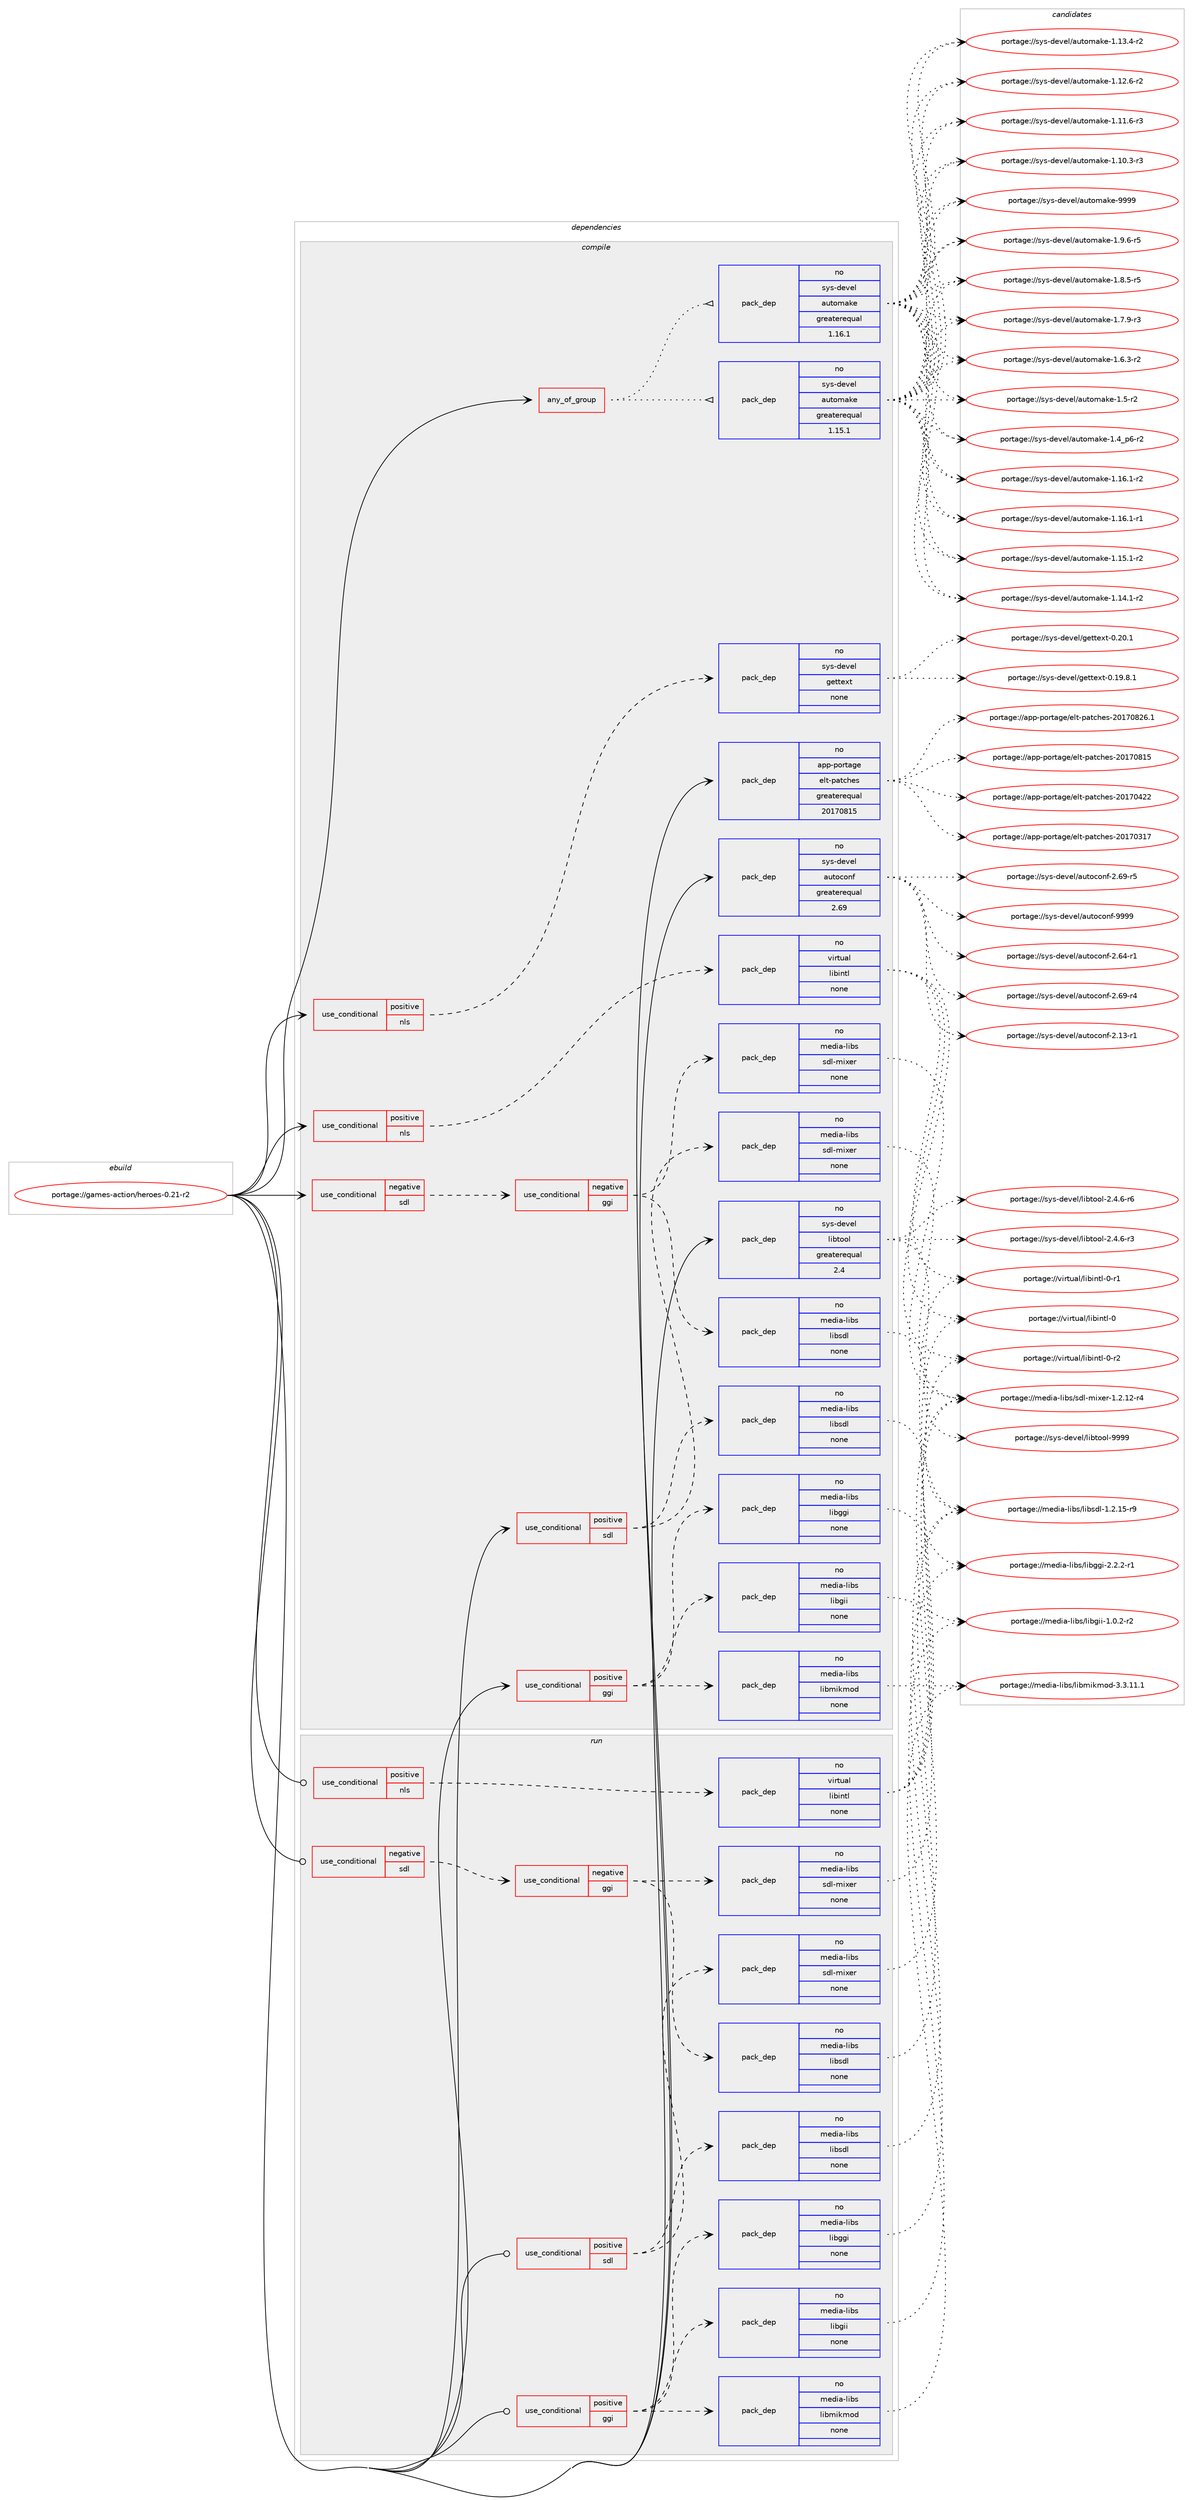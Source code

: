 digraph prolog {

# *************
# Graph options
# *************

newrank=true;
concentrate=true;
compound=true;
graph [rankdir=LR,fontname=Helvetica,fontsize=10,ranksep=1.5];#, ranksep=2.5, nodesep=0.2];
edge  [arrowhead=vee];
node  [fontname=Helvetica,fontsize=10];

# **********
# The ebuild
# **********

subgraph cluster_leftcol {
color=gray;
label=<<i>ebuild</i>>;
id [label="portage://games-action/heroes-0.21-r2", color=red, width=4, href="../games-action/heroes-0.21-r2.svg"];
}

# ****************
# The dependencies
# ****************

subgraph cluster_midcol {
color=gray;
label=<<i>dependencies</i>>;
subgraph cluster_compile {
fillcolor="#eeeeee";
style=filled;
label=<<i>compile</i>>;
subgraph any4325 {
dependency291814 [label=<<TABLE BORDER="0" CELLBORDER="1" CELLSPACING="0" CELLPADDING="4"><TR><TD CELLPADDING="10">any_of_group</TD></TR></TABLE>>, shape=none, color=red];subgraph pack226894 {
dependency291815 [label=<<TABLE BORDER="0" CELLBORDER="1" CELLSPACING="0" CELLPADDING="4" WIDTH="220"><TR><TD ROWSPAN="6" CELLPADDING="30">pack_dep</TD></TR><TR><TD WIDTH="110">no</TD></TR><TR><TD>sys-devel</TD></TR><TR><TD>automake</TD></TR><TR><TD>greaterequal</TD></TR><TR><TD>1.16.1</TD></TR></TABLE>>, shape=none, color=blue];
}
dependency291814:e -> dependency291815:w [weight=20,style="dotted",arrowhead="oinv"];
subgraph pack226895 {
dependency291816 [label=<<TABLE BORDER="0" CELLBORDER="1" CELLSPACING="0" CELLPADDING="4" WIDTH="220"><TR><TD ROWSPAN="6" CELLPADDING="30">pack_dep</TD></TR><TR><TD WIDTH="110">no</TD></TR><TR><TD>sys-devel</TD></TR><TR><TD>automake</TD></TR><TR><TD>greaterequal</TD></TR><TR><TD>1.15.1</TD></TR></TABLE>>, shape=none, color=blue];
}
dependency291814:e -> dependency291816:w [weight=20,style="dotted",arrowhead="oinv"];
}
id:e -> dependency291814:w [weight=20,style="solid",arrowhead="vee"];
subgraph cond60392 {
dependency291817 [label=<<TABLE BORDER="0" CELLBORDER="1" CELLSPACING="0" CELLPADDING="4"><TR><TD ROWSPAN="3" CELLPADDING="10">use_conditional</TD></TR><TR><TD>negative</TD></TR><TR><TD>sdl</TD></TR></TABLE>>, shape=none, color=red];
subgraph cond60393 {
dependency291818 [label=<<TABLE BORDER="0" CELLBORDER="1" CELLSPACING="0" CELLPADDING="4"><TR><TD ROWSPAN="3" CELLPADDING="10">use_conditional</TD></TR><TR><TD>negative</TD></TR><TR><TD>ggi</TD></TR></TABLE>>, shape=none, color=red];
subgraph pack226896 {
dependency291819 [label=<<TABLE BORDER="0" CELLBORDER="1" CELLSPACING="0" CELLPADDING="4" WIDTH="220"><TR><TD ROWSPAN="6" CELLPADDING="30">pack_dep</TD></TR><TR><TD WIDTH="110">no</TD></TR><TR><TD>media-libs</TD></TR><TR><TD>libsdl</TD></TR><TR><TD>none</TD></TR><TR><TD></TD></TR></TABLE>>, shape=none, color=blue];
}
dependency291818:e -> dependency291819:w [weight=20,style="dashed",arrowhead="vee"];
subgraph pack226897 {
dependency291820 [label=<<TABLE BORDER="0" CELLBORDER="1" CELLSPACING="0" CELLPADDING="4" WIDTH="220"><TR><TD ROWSPAN="6" CELLPADDING="30">pack_dep</TD></TR><TR><TD WIDTH="110">no</TD></TR><TR><TD>media-libs</TD></TR><TR><TD>sdl-mixer</TD></TR><TR><TD>none</TD></TR><TR><TD></TD></TR></TABLE>>, shape=none, color=blue];
}
dependency291818:e -> dependency291820:w [weight=20,style="dashed",arrowhead="vee"];
}
dependency291817:e -> dependency291818:w [weight=20,style="dashed",arrowhead="vee"];
}
id:e -> dependency291817:w [weight=20,style="solid",arrowhead="vee"];
subgraph cond60394 {
dependency291821 [label=<<TABLE BORDER="0" CELLBORDER="1" CELLSPACING="0" CELLPADDING="4"><TR><TD ROWSPAN="3" CELLPADDING="10">use_conditional</TD></TR><TR><TD>positive</TD></TR><TR><TD>ggi</TD></TR></TABLE>>, shape=none, color=red];
subgraph pack226898 {
dependency291822 [label=<<TABLE BORDER="0" CELLBORDER="1" CELLSPACING="0" CELLPADDING="4" WIDTH="220"><TR><TD ROWSPAN="6" CELLPADDING="30">pack_dep</TD></TR><TR><TD WIDTH="110">no</TD></TR><TR><TD>media-libs</TD></TR><TR><TD>libggi</TD></TR><TR><TD>none</TD></TR><TR><TD></TD></TR></TABLE>>, shape=none, color=blue];
}
dependency291821:e -> dependency291822:w [weight=20,style="dashed",arrowhead="vee"];
subgraph pack226899 {
dependency291823 [label=<<TABLE BORDER="0" CELLBORDER="1" CELLSPACING="0" CELLPADDING="4" WIDTH="220"><TR><TD ROWSPAN="6" CELLPADDING="30">pack_dep</TD></TR><TR><TD WIDTH="110">no</TD></TR><TR><TD>media-libs</TD></TR><TR><TD>libgii</TD></TR><TR><TD>none</TD></TR><TR><TD></TD></TR></TABLE>>, shape=none, color=blue];
}
dependency291821:e -> dependency291823:w [weight=20,style="dashed",arrowhead="vee"];
subgraph pack226900 {
dependency291824 [label=<<TABLE BORDER="0" CELLBORDER="1" CELLSPACING="0" CELLPADDING="4" WIDTH="220"><TR><TD ROWSPAN="6" CELLPADDING="30">pack_dep</TD></TR><TR><TD WIDTH="110">no</TD></TR><TR><TD>media-libs</TD></TR><TR><TD>libmikmod</TD></TR><TR><TD>none</TD></TR><TR><TD></TD></TR></TABLE>>, shape=none, color=blue];
}
dependency291821:e -> dependency291824:w [weight=20,style="dashed",arrowhead="vee"];
}
id:e -> dependency291821:w [weight=20,style="solid",arrowhead="vee"];
subgraph cond60395 {
dependency291825 [label=<<TABLE BORDER="0" CELLBORDER="1" CELLSPACING="0" CELLPADDING="4"><TR><TD ROWSPAN="3" CELLPADDING="10">use_conditional</TD></TR><TR><TD>positive</TD></TR><TR><TD>nls</TD></TR></TABLE>>, shape=none, color=red];
subgraph pack226901 {
dependency291826 [label=<<TABLE BORDER="0" CELLBORDER="1" CELLSPACING="0" CELLPADDING="4" WIDTH="220"><TR><TD ROWSPAN="6" CELLPADDING="30">pack_dep</TD></TR><TR><TD WIDTH="110">no</TD></TR><TR><TD>sys-devel</TD></TR><TR><TD>gettext</TD></TR><TR><TD>none</TD></TR><TR><TD></TD></TR></TABLE>>, shape=none, color=blue];
}
dependency291825:e -> dependency291826:w [weight=20,style="dashed",arrowhead="vee"];
}
id:e -> dependency291825:w [weight=20,style="solid",arrowhead="vee"];
subgraph cond60396 {
dependency291827 [label=<<TABLE BORDER="0" CELLBORDER="1" CELLSPACING="0" CELLPADDING="4"><TR><TD ROWSPAN="3" CELLPADDING="10">use_conditional</TD></TR><TR><TD>positive</TD></TR><TR><TD>nls</TD></TR></TABLE>>, shape=none, color=red];
subgraph pack226902 {
dependency291828 [label=<<TABLE BORDER="0" CELLBORDER="1" CELLSPACING="0" CELLPADDING="4" WIDTH="220"><TR><TD ROWSPAN="6" CELLPADDING="30">pack_dep</TD></TR><TR><TD WIDTH="110">no</TD></TR><TR><TD>virtual</TD></TR><TR><TD>libintl</TD></TR><TR><TD>none</TD></TR><TR><TD></TD></TR></TABLE>>, shape=none, color=blue];
}
dependency291827:e -> dependency291828:w [weight=20,style="dashed",arrowhead="vee"];
}
id:e -> dependency291827:w [weight=20,style="solid",arrowhead="vee"];
subgraph cond60397 {
dependency291829 [label=<<TABLE BORDER="0" CELLBORDER="1" CELLSPACING="0" CELLPADDING="4"><TR><TD ROWSPAN="3" CELLPADDING="10">use_conditional</TD></TR><TR><TD>positive</TD></TR><TR><TD>sdl</TD></TR></TABLE>>, shape=none, color=red];
subgraph pack226903 {
dependency291830 [label=<<TABLE BORDER="0" CELLBORDER="1" CELLSPACING="0" CELLPADDING="4" WIDTH="220"><TR><TD ROWSPAN="6" CELLPADDING="30">pack_dep</TD></TR><TR><TD WIDTH="110">no</TD></TR><TR><TD>media-libs</TD></TR><TR><TD>libsdl</TD></TR><TR><TD>none</TD></TR><TR><TD></TD></TR></TABLE>>, shape=none, color=blue];
}
dependency291829:e -> dependency291830:w [weight=20,style="dashed",arrowhead="vee"];
subgraph pack226904 {
dependency291831 [label=<<TABLE BORDER="0" CELLBORDER="1" CELLSPACING="0" CELLPADDING="4" WIDTH="220"><TR><TD ROWSPAN="6" CELLPADDING="30">pack_dep</TD></TR><TR><TD WIDTH="110">no</TD></TR><TR><TD>media-libs</TD></TR><TR><TD>sdl-mixer</TD></TR><TR><TD>none</TD></TR><TR><TD></TD></TR></TABLE>>, shape=none, color=blue];
}
dependency291829:e -> dependency291831:w [weight=20,style="dashed",arrowhead="vee"];
}
id:e -> dependency291829:w [weight=20,style="solid",arrowhead="vee"];
subgraph pack226905 {
dependency291832 [label=<<TABLE BORDER="0" CELLBORDER="1" CELLSPACING="0" CELLPADDING="4" WIDTH="220"><TR><TD ROWSPAN="6" CELLPADDING="30">pack_dep</TD></TR><TR><TD WIDTH="110">no</TD></TR><TR><TD>app-portage</TD></TR><TR><TD>elt-patches</TD></TR><TR><TD>greaterequal</TD></TR><TR><TD>20170815</TD></TR></TABLE>>, shape=none, color=blue];
}
id:e -> dependency291832:w [weight=20,style="solid",arrowhead="vee"];
subgraph pack226906 {
dependency291833 [label=<<TABLE BORDER="0" CELLBORDER="1" CELLSPACING="0" CELLPADDING="4" WIDTH="220"><TR><TD ROWSPAN="6" CELLPADDING="30">pack_dep</TD></TR><TR><TD WIDTH="110">no</TD></TR><TR><TD>sys-devel</TD></TR><TR><TD>autoconf</TD></TR><TR><TD>greaterequal</TD></TR><TR><TD>2.69</TD></TR></TABLE>>, shape=none, color=blue];
}
id:e -> dependency291833:w [weight=20,style="solid",arrowhead="vee"];
subgraph pack226907 {
dependency291834 [label=<<TABLE BORDER="0" CELLBORDER="1" CELLSPACING="0" CELLPADDING="4" WIDTH="220"><TR><TD ROWSPAN="6" CELLPADDING="30">pack_dep</TD></TR><TR><TD WIDTH="110">no</TD></TR><TR><TD>sys-devel</TD></TR><TR><TD>libtool</TD></TR><TR><TD>greaterequal</TD></TR><TR><TD>2.4</TD></TR></TABLE>>, shape=none, color=blue];
}
id:e -> dependency291834:w [weight=20,style="solid",arrowhead="vee"];
}
subgraph cluster_compileandrun {
fillcolor="#eeeeee";
style=filled;
label=<<i>compile and run</i>>;
}
subgraph cluster_run {
fillcolor="#eeeeee";
style=filled;
label=<<i>run</i>>;
subgraph cond60398 {
dependency291835 [label=<<TABLE BORDER="0" CELLBORDER="1" CELLSPACING="0" CELLPADDING="4"><TR><TD ROWSPAN="3" CELLPADDING="10">use_conditional</TD></TR><TR><TD>negative</TD></TR><TR><TD>sdl</TD></TR></TABLE>>, shape=none, color=red];
subgraph cond60399 {
dependency291836 [label=<<TABLE BORDER="0" CELLBORDER="1" CELLSPACING="0" CELLPADDING="4"><TR><TD ROWSPAN="3" CELLPADDING="10">use_conditional</TD></TR><TR><TD>negative</TD></TR><TR><TD>ggi</TD></TR></TABLE>>, shape=none, color=red];
subgraph pack226908 {
dependency291837 [label=<<TABLE BORDER="0" CELLBORDER="1" CELLSPACING="0" CELLPADDING="4" WIDTH="220"><TR><TD ROWSPAN="6" CELLPADDING="30">pack_dep</TD></TR><TR><TD WIDTH="110">no</TD></TR><TR><TD>media-libs</TD></TR><TR><TD>libsdl</TD></TR><TR><TD>none</TD></TR><TR><TD></TD></TR></TABLE>>, shape=none, color=blue];
}
dependency291836:e -> dependency291837:w [weight=20,style="dashed",arrowhead="vee"];
subgraph pack226909 {
dependency291838 [label=<<TABLE BORDER="0" CELLBORDER="1" CELLSPACING="0" CELLPADDING="4" WIDTH="220"><TR><TD ROWSPAN="6" CELLPADDING="30">pack_dep</TD></TR><TR><TD WIDTH="110">no</TD></TR><TR><TD>media-libs</TD></TR><TR><TD>sdl-mixer</TD></TR><TR><TD>none</TD></TR><TR><TD></TD></TR></TABLE>>, shape=none, color=blue];
}
dependency291836:e -> dependency291838:w [weight=20,style="dashed",arrowhead="vee"];
}
dependency291835:e -> dependency291836:w [weight=20,style="dashed",arrowhead="vee"];
}
id:e -> dependency291835:w [weight=20,style="solid",arrowhead="odot"];
subgraph cond60400 {
dependency291839 [label=<<TABLE BORDER="0" CELLBORDER="1" CELLSPACING="0" CELLPADDING="4"><TR><TD ROWSPAN="3" CELLPADDING="10">use_conditional</TD></TR><TR><TD>positive</TD></TR><TR><TD>ggi</TD></TR></TABLE>>, shape=none, color=red];
subgraph pack226910 {
dependency291840 [label=<<TABLE BORDER="0" CELLBORDER="1" CELLSPACING="0" CELLPADDING="4" WIDTH="220"><TR><TD ROWSPAN="6" CELLPADDING="30">pack_dep</TD></TR><TR><TD WIDTH="110">no</TD></TR><TR><TD>media-libs</TD></TR><TR><TD>libggi</TD></TR><TR><TD>none</TD></TR><TR><TD></TD></TR></TABLE>>, shape=none, color=blue];
}
dependency291839:e -> dependency291840:w [weight=20,style="dashed",arrowhead="vee"];
subgraph pack226911 {
dependency291841 [label=<<TABLE BORDER="0" CELLBORDER="1" CELLSPACING="0" CELLPADDING="4" WIDTH="220"><TR><TD ROWSPAN="6" CELLPADDING="30">pack_dep</TD></TR><TR><TD WIDTH="110">no</TD></TR><TR><TD>media-libs</TD></TR><TR><TD>libgii</TD></TR><TR><TD>none</TD></TR><TR><TD></TD></TR></TABLE>>, shape=none, color=blue];
}
dependency291839:e -> dependency291841:w [weight=20,style="dashed",arrowhead="vee"];
subgraph pack226912 {
dependency291842 [label=<<TABLE BORDER="0" CELLBORDER="1" CELLSPACING="0" CELLPADDING="4" WIDTH="220"><TR><TD ROWSPAN="6" CELLPADDING="30">pack_dep</TD></TR><TR><TD WIDTH="110">no</TD></TR><TR><TD>media-libs</TD></TR><TR><TD>libmikmod</TD></TR><TR><TD>none</TD></TR><TR><TD></TD></TR></TABLE>>, shape=none, color=blue];
}
dependency291839:e -> dependency291842:w [weight=20,style="dashed",arrowhead="vee"];
}
id:e -> dependency291839:w [weight=20,style="solid",arrowhead="odot"];
subgraph cond60401 {
dependency291843 [label=<<TABLE BORDER="0" CELLBORDER="1" CELLSPACING="0" CELLPADDING="4"><TR><TD ROWSPAN="3" CELLPADDING="10">use_conditional</TD></TR><TR><TD>positive</TD></TR><TR><TD>nls</TD></TR></TABLE>>, shape=none, color=red];
subgraph pack226913 {
dependency291844 [label=<<TABLE BORDER="0" CELLBORDER="1" CELLSPACING="0" CELLPADDING="4" WIDTH="220"><TR><TD ROWSPAN="6" CELLPADDING="30">pack_dep</TD></TR><TR><TD WIDTH="110">no</TD></TR><TR><TD>virtual</TD></TR><TR><TD>libintl</TD></TR><TR><TD>none</TD></TR><TR><TD></TD></TR></TABLE>>, shape=none, color=blue];
}
dependency291843:e -> dependency291844:w [weight=20,style="dashed",arrowhead="vee"];
}
id:e -> dependency291843:w [weight=20,style="solid",arrowhead="odot"];
subgraph cond60402 {
dependency291845 [label=<<TABLE BORDER="0" CELLBORDER="1" CELLSPACING="0" CELLPADDING="4"><TR><TD ROWSPAN="3" CELLPADDING="10">use_conditional</TD></TR><TR><TD>positive</TD></TR><TR><TD>sdl</TD></TR></TABLE>>, shape=none, color=red];
subgraph pack226914 {
dependency291846 [label=<<TABLE BORDER="0" CELLBORDER="1" CELLSPACING="0" CELLPADDING="4" WIDTH="220"><TR><TD ROWSPAN="6" CELLPADDING="30">pack_dep</TD></TR><TR><TD WIDTH="110">no</TD></TR><TR><TD>media-libs</TD></TR><TR><TD>libsdl</TD></TR><TR><TD>none</TD></TR><TR><TD></TD></TR></TABLE>>, shape=none, color=blue];
}
dependency291845:e -> dependency291846:w [weight=20,style="dashed",arrowhead="vee"];
subgraph pack226915 {
dependency291847 [label=<<TABLE BORDER="0" CELLBORDER="1" CELLSPACING="0" CELLPADDING="4" WIDTH="220"><TR><TD ROWSPAN="6" CELLPADDING="30">pack_dep</TD></TR><TR><TD WIDTH="110">no</TD></TR><TR><TD>media-libs</TD></TR><TR><TD>sdl-mixer</TD></TR><TR><TD>none</TD></TR><TR><TD></TD></TR></TABLE>>, shape=none, color=blue];
}
dependency291845:e -> dependency291847:w [weight=20,style="dashed",arrowhead="vee"];
}
id:e -> dependency291845:w [weight=20,style="solid",arrowhead="odot"];
}
}

# **************
# The candidates
# **************

subgraph cluster_choices {
rank=same;
color=gray;
label=<<i>candidates</i>>;

subgraph choice226894 {
color=black;
nodesep=1;
choice115121115451001011181011084797117116111109971071014557575757 [label="portage://sys-devel/automake-9999", color=red, width=4,href="../sys-devel/automake-9999.svg"];
choice115121115451001011181011084797117116111109971071014549465746544511453 [label="portage://sys-devel/automake-1.9.6-r5", color=red, width=4,href="../sys-devel/automake-1.9.6-r5.svg"];
choice115121115451001011181011084797117116111109971071014549465646534511453 [label="portage://sys-devel/automake-1.8.5-r5", color=red, width=4,href="../sys-devel/automake-1.8.5-r5.svg"];
choice115121115451001011181011084797117116111109971071014549465546574511451 [label="portage://sys-devel/automake-1.7.9-r3", color=red, width=4,href="../sys-devel/automake-1.7.9-r3.svg"];
choice115121115451001011181011084797117116111109971071014549465446514511450 [label="portage://sys-devel/automake-1.6.3-r2", color=red, width=4,href="../sys-devel/automake-1.6.3-r2.svg"];
choice11512111545100101118101108479711711611110997107101454946534511450 [label="portage://sys-devel/automake-1.5-r2", color=red, width=4,href="../sys-devel/automake-1.5-r2.svg"];
choice115121115451001011181011084797117116111109971071014549465295112544511450 [label="portage://sys-devel/automake-1.4_p6-r2", color=red, width=4,href="../sys-devel/automake-1.4_p6-r2.svg"];
choice11512111545100101118101108479711711611110997107101454946495446494511450 [label="portage://sys-devel/automake-1.16.1-r2", color=red, width=4,href="../sys-devel/automake-1.16.1-r2.svg"];
choice11512111545100101118101108479711711611110997107101454946495446494511449 [label="portage://sys-devel/automake-1.16.1-r1", color=red, width=4,href="../sys-devel/automake-1.16.1-r1.svg"];
choice11512111545100101118101108479711711611110997107101454946495346494511450 [label="portage://sys-devel/automake-1.15.1-r2", color=red, width=4,href="../sys-devel/automake-1.15.1-r2.svg"];
choice11512111545100101118101108479711711611110997107101454946495246494511450 [label="portage://sys-devel/automake-1.14.1-r2", color=red, width=4,href="../sys-devel/automake-1.14.1-r2.svg"];
choice11512111545100101118101108479711711611110997107101454946495146524511450 [label="portage://sys-devel/automake-1.13.4-r2", color=red, width=4,href="../sys-devel/automake-1.13.4-r2.svg"];
choice11512111545100101118101108479711711611110997107101454946495046544511450 [label="portage://sys-devel/automake-1.12.6-r2", color=red, width=4,href="../sys-devel/automake-1.12.6-r2.svg"];
choice11512111545100101118101108479711711611110997107101454946494946544511451 [label="portage://sys-devel/automake-1.11.6-r3", color=red, width=4,href="../sys-devel/automake-1.11.6-r3.svg"];
choice11512111545100101118101108479711711611110997107101454946494846514511451 [label="portage://sys-devel/automake-1.10.3-r3", color=red, width=4,href="../sys-devel/automake-1.10.3-r3.svg"];
dependency291815:e -> choice115121115451001011181011084797117116111109971071014557575757:w [style=dotted,weight="100"];
dependency291815:e -> choice115121115451001011181011084797117116111109971071014549465746544511453:w [style=dotted,weight="100"];
dependency291815:e -> choice115121115451001011181011084797117116111109971071014549465646534511453:w [style=dotted,weight="100"];
dependency291815:e -> choice115121115451001011181011084797117116111109971071014549465546574511451:w [style=dotted,weight="100"];
dependency291815:e -> choice115121115451001011181011084797117116111109971071014549465446514511450:w [style=dotted,weight="100"];
dependency291815:e -> choice11512111545100101118101108479711711611110997107101454946534511450:w [style=dotted,weight="100"];
dependency291815:e -> choice115121115451001011181011084797117116111109971071014549465295112544511450:w [style=dotted,weight="100"];
dependency291815:e -> choice11512111545100101118101108479711711611110997107101454946495446494511450:w [style=dotted,weight="100"];
dependency291815:e -> choice11512111545100101118101108479711711611110997107101454946495446494511449:w [style=dotted,weight="100"];
dependency291815:e -> choice11512111545100101118101108479711711611110997107101454946495346494511450:w [style=dotted,weight="100"];
dependency291815:e -> choice11512111545100101118101108479711711611110997107101454946495246494511450:w [style=dotted,weight="100"];
dependency291815:e -> choice11512111545100101118101108479711711611110997107101454946495146524511450:w [style=dotted,weight="100"];
dependency291815:e -> choice11512111545100101118101108479711711611110997107101454946495046544511450:w [style=dotted,weight="100"];
dependency291815:e -> choice11512111545100101118101108479711711611110997107101454946494946544511451:w [style=dotted,weight="100"];
dependency291815:e -> choice11512111545100101118101108479711711611110997107101454946494846514511451:w [style=dotted,weight="100"];
}
subgraph choice226895 {
color=black;
nodesep=1;
choice115121115451001011181011084797117116111109971071014557575757 [label="portage://sys-devel/automake-9999", color=red, width=4,href="../sys-devel/automake-9999.svg"];
choice115121115451001011181011084797117116111109971071014549465746544511453 [label="portage://sys-devel/automake-1.9.6-r5", color=red, width=4,href="../sys-devel/automake-1.9.6-r5.svg"];
choice115121115451001011181011084797117116111109971071014549465646534511453 [label="portage://sys-devel/automake-1.8.5-r5", color=red, width=4,href="../sys-devel/automake-1.8.5-r5.svg"];
choice115121115451001011181011084797117116111109971071014549465546574511451 [label="portage://sys-devel/automake-1.7.9-r3", color=red, width=4,href="../sys-devel/automake-1.7.9-r3.svg"];
choice115121115451001011181011084797117116111109971071014549465446514511450 [label="portage://sys-devel/automake-1.6.3-r2", color=red, width=4,href="../sys-devel/automake-1.6.3-r2.svg"];
choice11512111545100101118101108479711711611110997107101454946534511450 [label="portage://sys-devel/automake-1.5-r2", color=red, width=4,href="../sys-devel/automake-1.5-r2.svg"];
choice115121115451001011181011084797117116111109971071014549465295112544511450 [label="portage://sys-devel/automake-1.4_p6-r2", color=red, width=4,href="../sys-devel/automake-1.4_p6-r2.svg"];
choice11512111545100101118101108479711711611110997107101454946495446494511450 [label="portage://sys-devel/automake-1.16.1-r2", color=red, width=4,href="../sys-devel/automake-1.16.1-r2.svg"];
choice11512111545100101118101108479711711611110997107101454946495446494511449 [label="portage://sys-devel/automake-1.16.1-r1", color=red, width=4,href="../sys-devel/automake-1.16.1-r1.svg"];
choice11512111545100101118101108479711711611110997107101454946495346494511450 [label="portage://sys-devel/automake-1.15.1-r2", color=red, width=4,href="../sys-devel/automake-1.15.1-r2.svg"];
choice11512111545100101118101108479711711611110997107101454946495246494511450 [label="portage://sys-devel/automake-1.14.1-r2", color=red, width=4,href="../sys-devel/automake-1.14.1-r2.svg"];
choice11512111545100101118101108479711711611110997107101454946495146524511450 [label="portage://sys-devel/automake-1.13.4-r2", color=red, width=4,href="../sys-devel/automake-1.13.4-r2.svg"];
choice11512111545100101118101108479711711611110997107101454946495046544511450 [label="portage://sys-devel/automake-1.12.6-r2", color=red, width=4,href="../sys-devel/automake-1.12.6-r2.svg"];
choice11512111545100101118101108479711711611110997107101454946494946544511451 [label="portage://sys-devel/automake-1.11.6-r3", color=red, width=4,href="../sys-devel/automake-1.11.6-r3.svg"];
choice11512111545100101118101108479711711611110997107101454946494846514511451 [label="portage://sys-devel/automake-1.10.3-r3", color=red, width=4,href="../sys-devel/automake-1.10.3-r3.svg"];
dependency291816:e -> choice115121115451001011181011084797117116111109971071014557575757:w [style=dotted,weight="100"];
dependency291816:e -> choice115121115451001011181011084797117116111109971071014549465746544511453:w [style=dotted,weight="100"];
dependency291816:e -> choice115121115451001011181011084797117116111109971071014549465646534511453:w [style=dotted,weight="100"];
dependency291816:e -> choice115121115451001011181011084797117116111109971071014549465546574511451:w [style=dotted,weight="100"];
dependency291816:e -> choice115121115451001011181011084797117116111109971071014549465446514511450:w [style=dotted,weight="100"];
dependency291816:e -> choice11512111545100101118101108479711711611110997107101454946534511450:w [style=dotted,weight="100"];
dependency291816:e -> choice115121115451001011181011084797117116111109971071014549465295112544511450:w [style=dotted,weight="100"];
dependency291816:e -> choice11512111545100101118101108479711711611110997107101454946495446494511450:w [style=dotted,weight="100"];
dependency291816:e -> choice11512111545100101118101108479711711611110997107101454946495446494511449:w [style=dotted,weight="100"];
dependency291816:e -> choice11512111545100101118101108479711711611110997107101454946495346494511450:w [style=dotted,weight="100"];
dependency291816:e -> choice11512111545100101118101108479711711611110997107101454946495246494511450:w [style=dotted,weight="100"];
dependency291816:e -> choice11512111545100101118101108479711711611110997107101454946495146524511450:w [style=dotted,weight="100"];
dependency291816:e -> choice11512111545100101118101108479711711611110997107101454946495046544511450:w [style=dotted,weight="100"];
dependency291816:e -> choice11512111545100101118101108479711711611110997107101454946494946544511451:w [style=dotted,weight="100"];
dependency291816:e -> choice11512111545100101118101108479711711611110997107101454946494846514511451:w [style=dotted,weight="100"];
}
subgraph choice226896 {
color=black;
nodesep=1;
choice1091011001059745108105981154710810598115100108454946504649534511457 [label="portage://media-libs/libsdl-1.2.15-r9", color=red, width=4,href="../media-libs/libsdl-1.2.15-r9.svg"];
dependency291819:e -> choice1091011001059745108105981154710810598115100108454946504649534511457:w [style=dotted,weight="100"];
}
subgraph choice226897 {
color=black;
nodesep=1;
choice1091011001059745108105981154711510010845109105120101114454946504649504511452 [label="portage://media-libs/sdl-mixer-1.2.12-r4", color=red, width=4,href="../media-libs/sdl-mixer-1.2.12-r4.svg"];
dependency291820:e -> choice1091011001059745108105981154711510010845109105120101114454946504649504511452:w [style=dotted,weight="100"];
}
subgraph choice226898 {
color=black;
nodesep=1;
choice10910110010597451081059811547108105981031031054550465046504511449 [label="portage://media-libs/libggi-2.2.2-r1", color=red, width=4,href="../media-libs/libggi-2.2.2-r1.svg"];
dependency291822:e -> choice10910110010597451081059811547108105981031031054550465046504511449:w [style=dotted,weight="100"];
}
subgraph choice226899 {
color=black;
nodesep=1;
choice10910110010597451081059811547108105981031051054549464846504511450 [label="portage://media-libs/libgii-1.0.2-r2", color=red, width=4,href="../media-libs/libgii-1.0.2-r2.svg"];
dependency291823:e -> choice10910110010597451081059811547108105981031051054549464846504511450:w [style=dotted,weight="100"];
}
subgraph choice226900 {
color=black;
nodesep=1;
choice1091011001059745108105981154710810598109105107109111100455146514649494649 [label="portage://media-libs/libmikmod-3.3.11.1", color=red, width=4,href="../media-libs/libmikmod-3.3.11.1.svg"];
dependency291824:e -> choice1091011001059745108105981154710810598109105107109111100455146514649494649:w [style=dotted,weight="100"];
}
subgraph choice226901 {
color=black;
nodesep=1;
choice115121115451001011181011084710310111611610112011645484650484649 [label="portage://sys-devel/gettext-0.20.1", color=red, width=4,href="../sys-devel/gettext-0.20.1.svg"];
choice1151211154510010111810110847103101116116101120116454846495746564649 [label="portage://sys-devel/gettext-0.19.8.1", color=red, width=4,href="../sys-devel/gettext-0.19.8.1.svg"];
dependency291826:e -> choice115121115451001011181011084710310111611610112011645484650484649:w [style=dotted,weight="100"];
dependency291826:e -> choice1151211154510010111810110847103101116116101120116454846495746564649:w [style=dotted,weight="100"];
}
subgraph choice226902 {
color=black;
nodesep=1;
choice11810511411611797108471081059810511011610845484511450 [label="portage://virtual/libintl-0-r2", color=red, width=4,href="../virtual/libintl-0-r2.svg"];
choice11810511411611797108471081059810511011610845484511449 [label="portage://virtual/libintl-0-r1", color=red, width=4,href="../virtual/libintl-0-r1.svg"];
choice1181051141161179710847108105981051101161084548 [label="portage://virtual/libintl-0", color=red, width=4,href="../virtual/libintl-0.svg"];
dependency291828:e -> choice11810511411611797108471081059810511011610845484511450:w [style=dotted,weight="100"];
dependency291828:e -> choice11810511411611797108471081059810511011610845484511449:w [style=dotted,weight="100"];
dependency291828:e -> choice1181051141161179710847108105981051101161084548:w [style=dotted,weight="100"];
}
subgraph choice226903 {
color=black;
nodesep=1;
choice1091011001059745108105981154710810598115100108454946504649534511457 [label="portage://media-libs/libsdl-1.2.15-r9", color=red, width=4,href="../media-libs/libsdl-1.2.15-r9.svg"];
dependency291830:e -> choice1091011001059745108105981154710810598115100108454946504649534511457:w [style=dotted,weight="100"];
}
subgraph choice226904 {
color=black;
nodesep=1;
choice1091011001059745108105981154711510010845109105120101114454946504649504511452 [label="portage://media-libs/sdl-mixer-1.2.12-r4", color=red, width=4,href="../media-libs/sdl-mixer-1.2.12-r4.svg"];
dependency291831:e -> choice1091011001059745108105981154711510010845109105120101114454946504649504511452:w [style=dotted,weight="100"];
}
subgraph choice226905 {
color=black;
nodesep=1;
choice971121124511211111411697103101471011081164511297116991041011154550484955485650544649 [label="portage://app-portage/elt-patches-20170826.1", color=red, width=4,href="../app-portage/elt-patches-20170826.1.svg"];
choice97112112451121111141169710310147101108116451129711699104101115455048495548564953 [label="portage://app-portage/elt-patches-20170815", color=red, width=4,href="../app-portage/elt-patches-20170815.svg"];
choice97112112451121111141169710310147101108116451129711699104101115455048495548525050 [label="portage://app-portage/elt-patches-20170422", color=red, width=4,href="../app-portage/elt-patches-20170422.svg"];
choice97112112451121111141169710310147101108116451129711699104101115455048495548514955 [label="portage://app-portage/elt-patches-20170317", color=red, width=4,href="../app-portage/elt-patches-20170317.svg"];
dependency291832:e -> choice971121124511211111411697103101471011081164511297116991041011154550484955485650544649:w [style=dotted,weight="100"];
dependency291832:e -> choice97112112451121111141169710310147101108116451129711699104101115455048495548564953:w [style=dotted,weight="100"];
dependency291832:e -> choice97112112451121111141169710310147101108116451129711699104101115455048495548525050:w [style=dotted,weight="100"];
dependency291832:e -> choice97112112451121111141169710310147101108116451129711699104101115455048495548514955:w [style=dotted,weight="100"];
}
subgraph choice226906 {
color=black;
nodesep=1;
choice115121115451001011181011084797117116111991111101024557575757 [label="portage://sys-devel/autoconf-9999", color=red, width=4,href="../sys-devel/autoconf-9999.svg"];
choice1151211154510010111810110847971171161119911111010245504654574511453 [label="portage://sys-devel/autoconf-2.69-r5", color=red, width=4,href="../sys-devel/autoconf-2.69-r5.svg"];
choice1151211154510010111810110847971171161119911111010245504654574511452 [label="portage://sys-devel/autoconf-2.69-r4", color=red, width=4,href="../sys-devel/autoconf-2.69-r4.svg"];
choice1151211154510010111810110847971171161119911111010245504654524511449 [label="portage://sys-devel/autoconf-2.64-r1", color=red, width=4,href="../sys-devel/autoconf-2.64-r1.svg"];
choice1151211154510010111810110847971171161119911111010245504649514511449 [label="portage://sys-devel/autoconf-2.13-r1", color=red, width=4,href="../sys-devel/autoconf-2.13-r1.svg"];
dependency291833:e -> choice115121115451001011181011084797117116111991111101024557575757:w [style=dotted,weight="100"];
dependency291833:e -> choice1151211154510010111810110847971171161119911111010245504654574511453:w [style=dotted,weight="100"];
dependency291833:e -> choice1151211154510010111810110847971171161119911111010245504654574511452:w [style=dotted,weight="100"];
dependency291833:e -> choice1151211154510010111810110847971171161119911111010245504654524511449:w [style=dotted,weight="100"];
dependency291833:e -> choice1151211154510010111810110847971171161119911111010245504649514511449:w [style=dotted,weight="100"];
}
subgraph choice226907 {
color=black;
nodesep=1;
choice1151211154510010111810110847108105981161111111084557575757 [label="portage://sys-devel/libtool-9999", color=red, width=4,href="../sys-devel/libtool-9999.svg"];
choice1151211154510010111810110847108105981161111111084550465246544511454 [label="portage://sys-devel/libtool-2.4.6-r6", color=red, width=4,href="../sys-devel/libtool-2.4.6-r6.svg"];
choice1151211154510010111810110847108105981161111111084550465246544511451 [label="portage://sys-devel/libtool-2.4.6-r3", color=red, width=4,href="../sys-devel/libtool-2.4.6-r3.svg"];
dependency291834:e -> choice1151211154510010111810110847108105981161111111084557575757:w [style=dotted,weight="100"];
dependency291834:e -> choice1151211154510010111810110847108105981161111111084550465246544511454:w [style=dotted,weight="100"];
dependency291834:e -> choice1151211154510010111810110847108105981161111111084550465246544511451:w [style=dotted,weight="100"];
}
subgraph choice226908 {
color=black;
nodesep=1;
choice1091011001059745108105981154710810598115100108454946504649534511457 [label="portage://media-libs/libsdl-1.2.15-r9", color=red, width=4,href="../media-libs/libsdl-1.2.15-r9.svg"];
dependency291837:e -> choice1091011001059745108105981154710810598115100108454946504649534511457:w [style=dotted,weight="100"];
}
subgraph choice226909 {
color=black;
nodesep=1;
choice1091011001059745108105981154711510010845109105120101114454946504649504511452 [label="portage://media-libs/sdl-mixer-1.2.12-r4", color=red, width=4,href="../media-libs/sdl-mixer-1.2.12-r4.svg"];
dependency291838:e -> choice1091011001059745108105981154711510010845109105120101114454946504649504511452:w [style=dotted,weight="100"];
}
subgraph choice226910 {
color=black;
nodesep=1;
choice10910110010597451081059811547108105981031031054550465046504511449 [label="portage://media-libs/libggi-2.2.2-r1", color=red, width=4,href="../media-libs/libggi-2.2.2-r1.svg"];
dependency291840:e -> choice10910110010597451081059811547108105981031031054550465046504511449:w [style=dotted,weight="100"];
}
subgraph choice226911 {
color=black;
nodesep=1;
choice10910110010597451081059811547108105981031051054549464846504511450 [label="portage://media-libs/libgii-1.0.2-r2", color=red, width=4,href="../media-libs/libgii-1.0.2-r2.svg"];
dependency291841:e -> choice10910110010597451081059811547108105981031051054549464846504511450:w [style=dotted,weight="100"];
}
subgraph choice226912 {
color=black;
nodesep=1;
choice1091011001059745108105981154710810598109105107109111100455146514649494649 [label="portage://media-libs/libmikmod-3.3.11.1", color=red, width=4,href="../media-libs/libmikmod-3.3.11.1.svg"];
dependency291842:e -> choice1091011001059745108105981154710810598109105107109111100455146514649494649:w [style=dotted,weight="100"];
}
subgraph choice226913 {
color=black;
nodesep=1;
choice11810511411611797108471081059810511011610845484511450 [label="portage://virtual/libintl-0-r2", color=red, width=4,href="../virtual/libintl-0-r2.svg"];
choice11810511411611797108471081059810511011610845484511449 [label="portage://virtual/libintl-0-r1", color=red, width=4,href="../virtual/libintl-0-r1.svg"];
choice1181051141161179710847108105981051101161084548 [label="portage://virtual/libintl-0", color=red, width=4,href="../virtual/libintl-0.svg"];
dependency291844:e -> choice11810511411611797108471081059810511011610845484511450:w [style=dotted,weight="100"];
dependency291844:e -> choice11810511411611797108471081059810511011610845484511449:w [style=dotted,weight="100"];
dependency291844:e -> choice1181051141161179710847108105981051101161084548:w [style=dotted,weight="100"];
}
subgraph choice226914 {
color=black;
nodesep=1;
choice1091011001059745108105981154710810598115100108454946504649534511457 [label="portage://media-libs/libsdl-1.2.15-r9", color=red, width=4,href="../media-libs/libsdl-1.2.15-r9.svg"];
dependency291846:e -> choice1091011001059745108105981154710810598115100108454946504649534511457:w [style=dotted,weight="100"];
}
subgraph choice226915 {
color=black;
nodesep=1;
choice1091011001059745108105981154711510010845109105120101114454946504649504511452 [label="portage://media-libs/sdl-mixer-1.2.12-r4", color=red, width=4,href="../media-libs/sdl-mixer-1.2.12-r4.svg"];
dependency291847:e -> choice1091011001059745108105981154711510010845109105120101114454946504649504511452:w [style=dotted,weight="100"];
}
}

}
